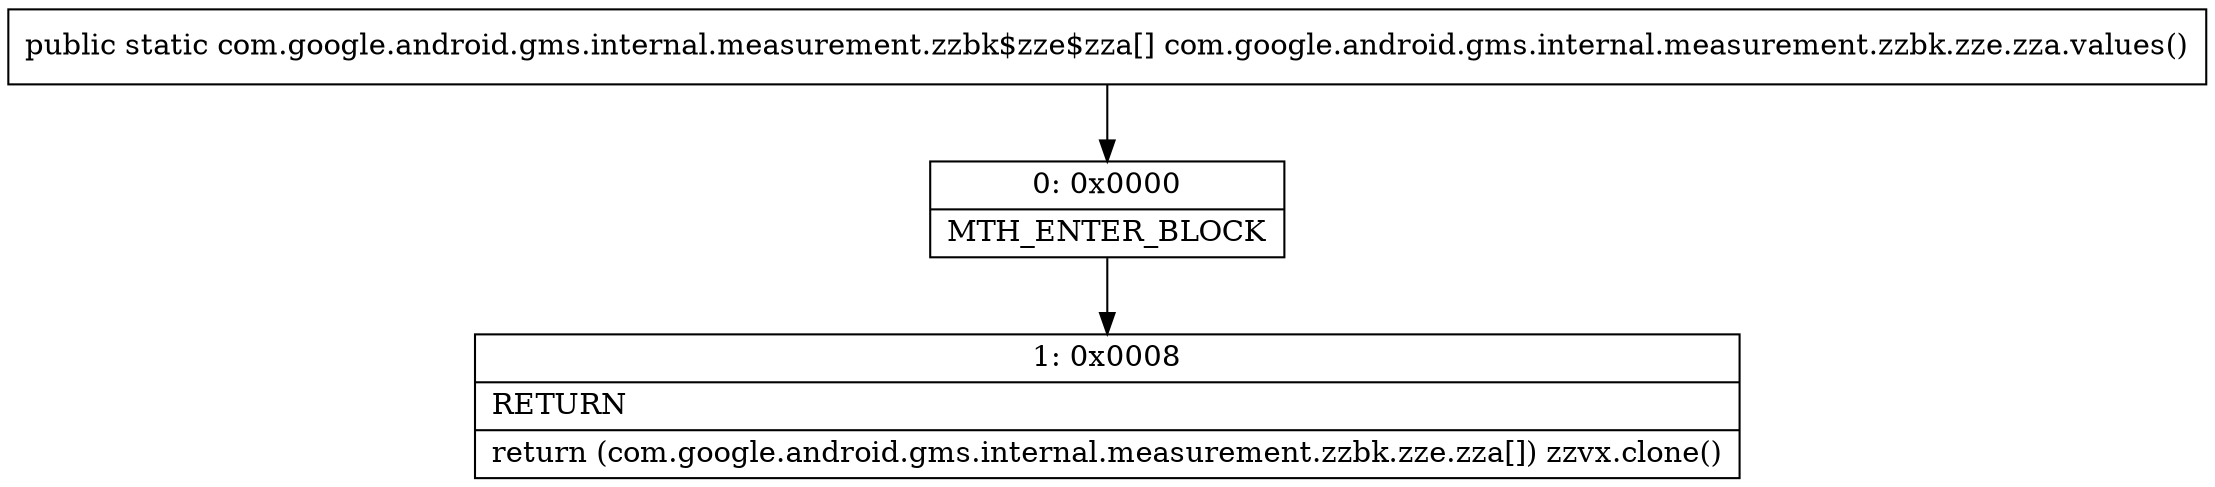 digraph "CFG forcom.google.android.gms.internal.measurement.zzbk.zze.zza.values()[Lcom\/google\/android\/gms\/internal\/measurement\/zzbk$zze$zza;" {
Node_0 [shape=record,label="{0\:\ 0x0000|MTH_ENTER_BLOCK\l}"];
Node_1 [shape=record,label="{1\:\ 0x0008|RETURN\l|return (com.google.android.gms.internal.measurement.zzbk.zze.zza[]) zzvx.clone()\l}"];
MethodNode[shape=record,label="{public static com.google.android.gms.internal.measurement.zzbk$zze$zza[] com.google.android.gms.internal.measurement.zzbk.zze.zza.values() }"];
MethodNode -> Node_0;
Node_0 -> Node_1;
}

